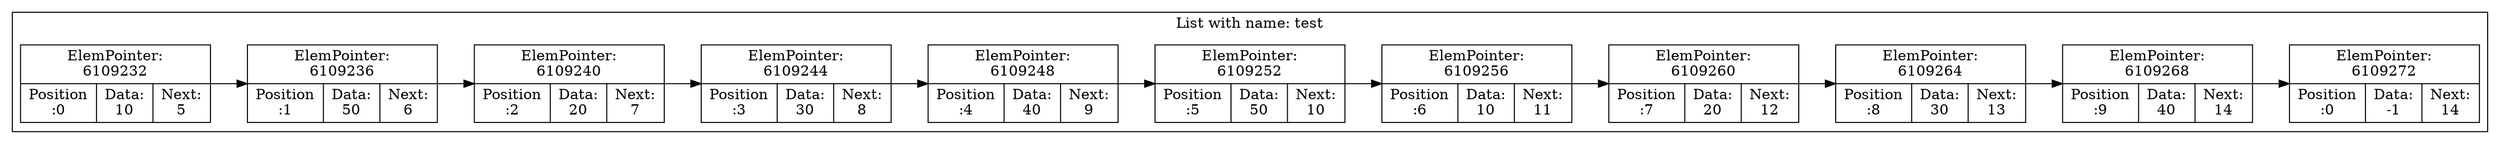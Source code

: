 digraph G{
rankdir=LR;
subgraph clusterlist {
0 [shape=record, label="ElemPointer:\n6109232 | {Position\n:0 | Data:\n10 | Next:\n5}"];
1 [shape=record, label="ElemPointer:\n6109236 | {Position\n:50 | Data:\n6 | Next:\n5}"];
0->1
1 [shape=record, label="ElemPointer:\n6109236 | {Position\n:1 | Data:\n50 | Next:\n6}"];
2 [shape=record, label="ElemPointer:\n6109240 | {Position\n:20 | Data:\n7 | Next:\n6}"];
1->2
2 [shape=record, label="ElemPointer:\n6109240 | {Position\n:2 | Data:\n20 | Next:\n7}"];
3 [shape=record, label="ElemPointer:\n6109244 | {Position\n:30 | Data:\n8 | Next:\n7}"];
2->3
3 [shape=record, label="ElemPointer:\n6109244 | {Position\n:3 | Data:\n30 | Next:\n8}"];
4 [shape=record, label="ElemPointer:\n6109248 | {Position\n:40 | Data:\n9 | Next:\n8}"];
3->4
4 [shape=record, label="ElemPointer:\n6109248 | {Position\n:4 | Data:\n40 | Next:\n9}"];
5 [shape=record, label="ElemPointer:\n6109252 | {Position\n:50 | Data:\n10 | Next:\n9}"];
4->5
5 [shape=record, label="ElemPointer:\n6109252 | {Position\n:5 | Data:\n50 | Next:\n10}"];
6 [shape=record, label="ElemPointer:\n6109256 | {Position\n:10 | Data:\n11 | Next:\n10}"];
5->6
6 [shape=record, label="ElemPointer:\n6109256 | {Position\n:6 | Data:\n10 | Next:\n11}"];
7 [shape=record, label="ElemPointer:\n6109260 | {Position\n:20 | Data:\n12 | Next:\n11}"];
6->7
7 [shape=record, label="ElemPointer:\n6109260 | {Position\n:7 | Data:\n20 | Next:\n12}"];
8 [shape=record, label="ElemPointer:\n6109264 | {Position\n:30 | Data:\n13 | Next:\n12}"];
7->8
8 [shape=record, label="ElemPointer:\n6109264 | {Position\n:8 | Data:\n30 | Next:\n13}"];
9 [shape=record, label="ElemPointer:\n6109268 | {Position\n:40 | Data:\n14 | Next:\n13}"];
8->9
9 [shape=record, label="ElemPointer:\n6109268 | {Position\n:9 | Data:\n40 | Next:\n14}"];
10 [shape=record, label="ElemPointer:\n6109272 | {Position\n:0 | Data:\n-1 | Next:\n14}"];
9->10
label = "List with name: test"}
}
